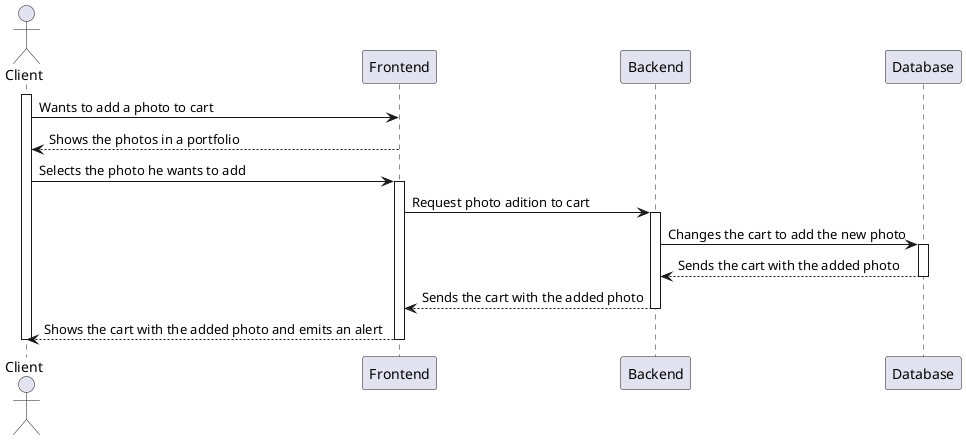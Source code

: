 @startuml

actor Client
participant Frontend
participant Backend
participant Database

activate Client
Client -> Frontend: Wants to add a photo to cart
Frontend --> Client: Shows the photos in a portfolio
Client -> Frontend : Selects the photo he wants to add
activate Frontend
Frontend -> Backend: Request photo adition to cart
activate Backend
Backend -> Database: Changes the cart to add the new photo
activate Database
Database --> Backend: Sends the cart with the added photo
deactivate Database
Backend --> Frontend: Sends the cart with the added photo
deactivate Backend
Frontend --> Client: Shows the cart with the added photo and emits an alert
deactivate Frontend
deactivate Client

@enduml